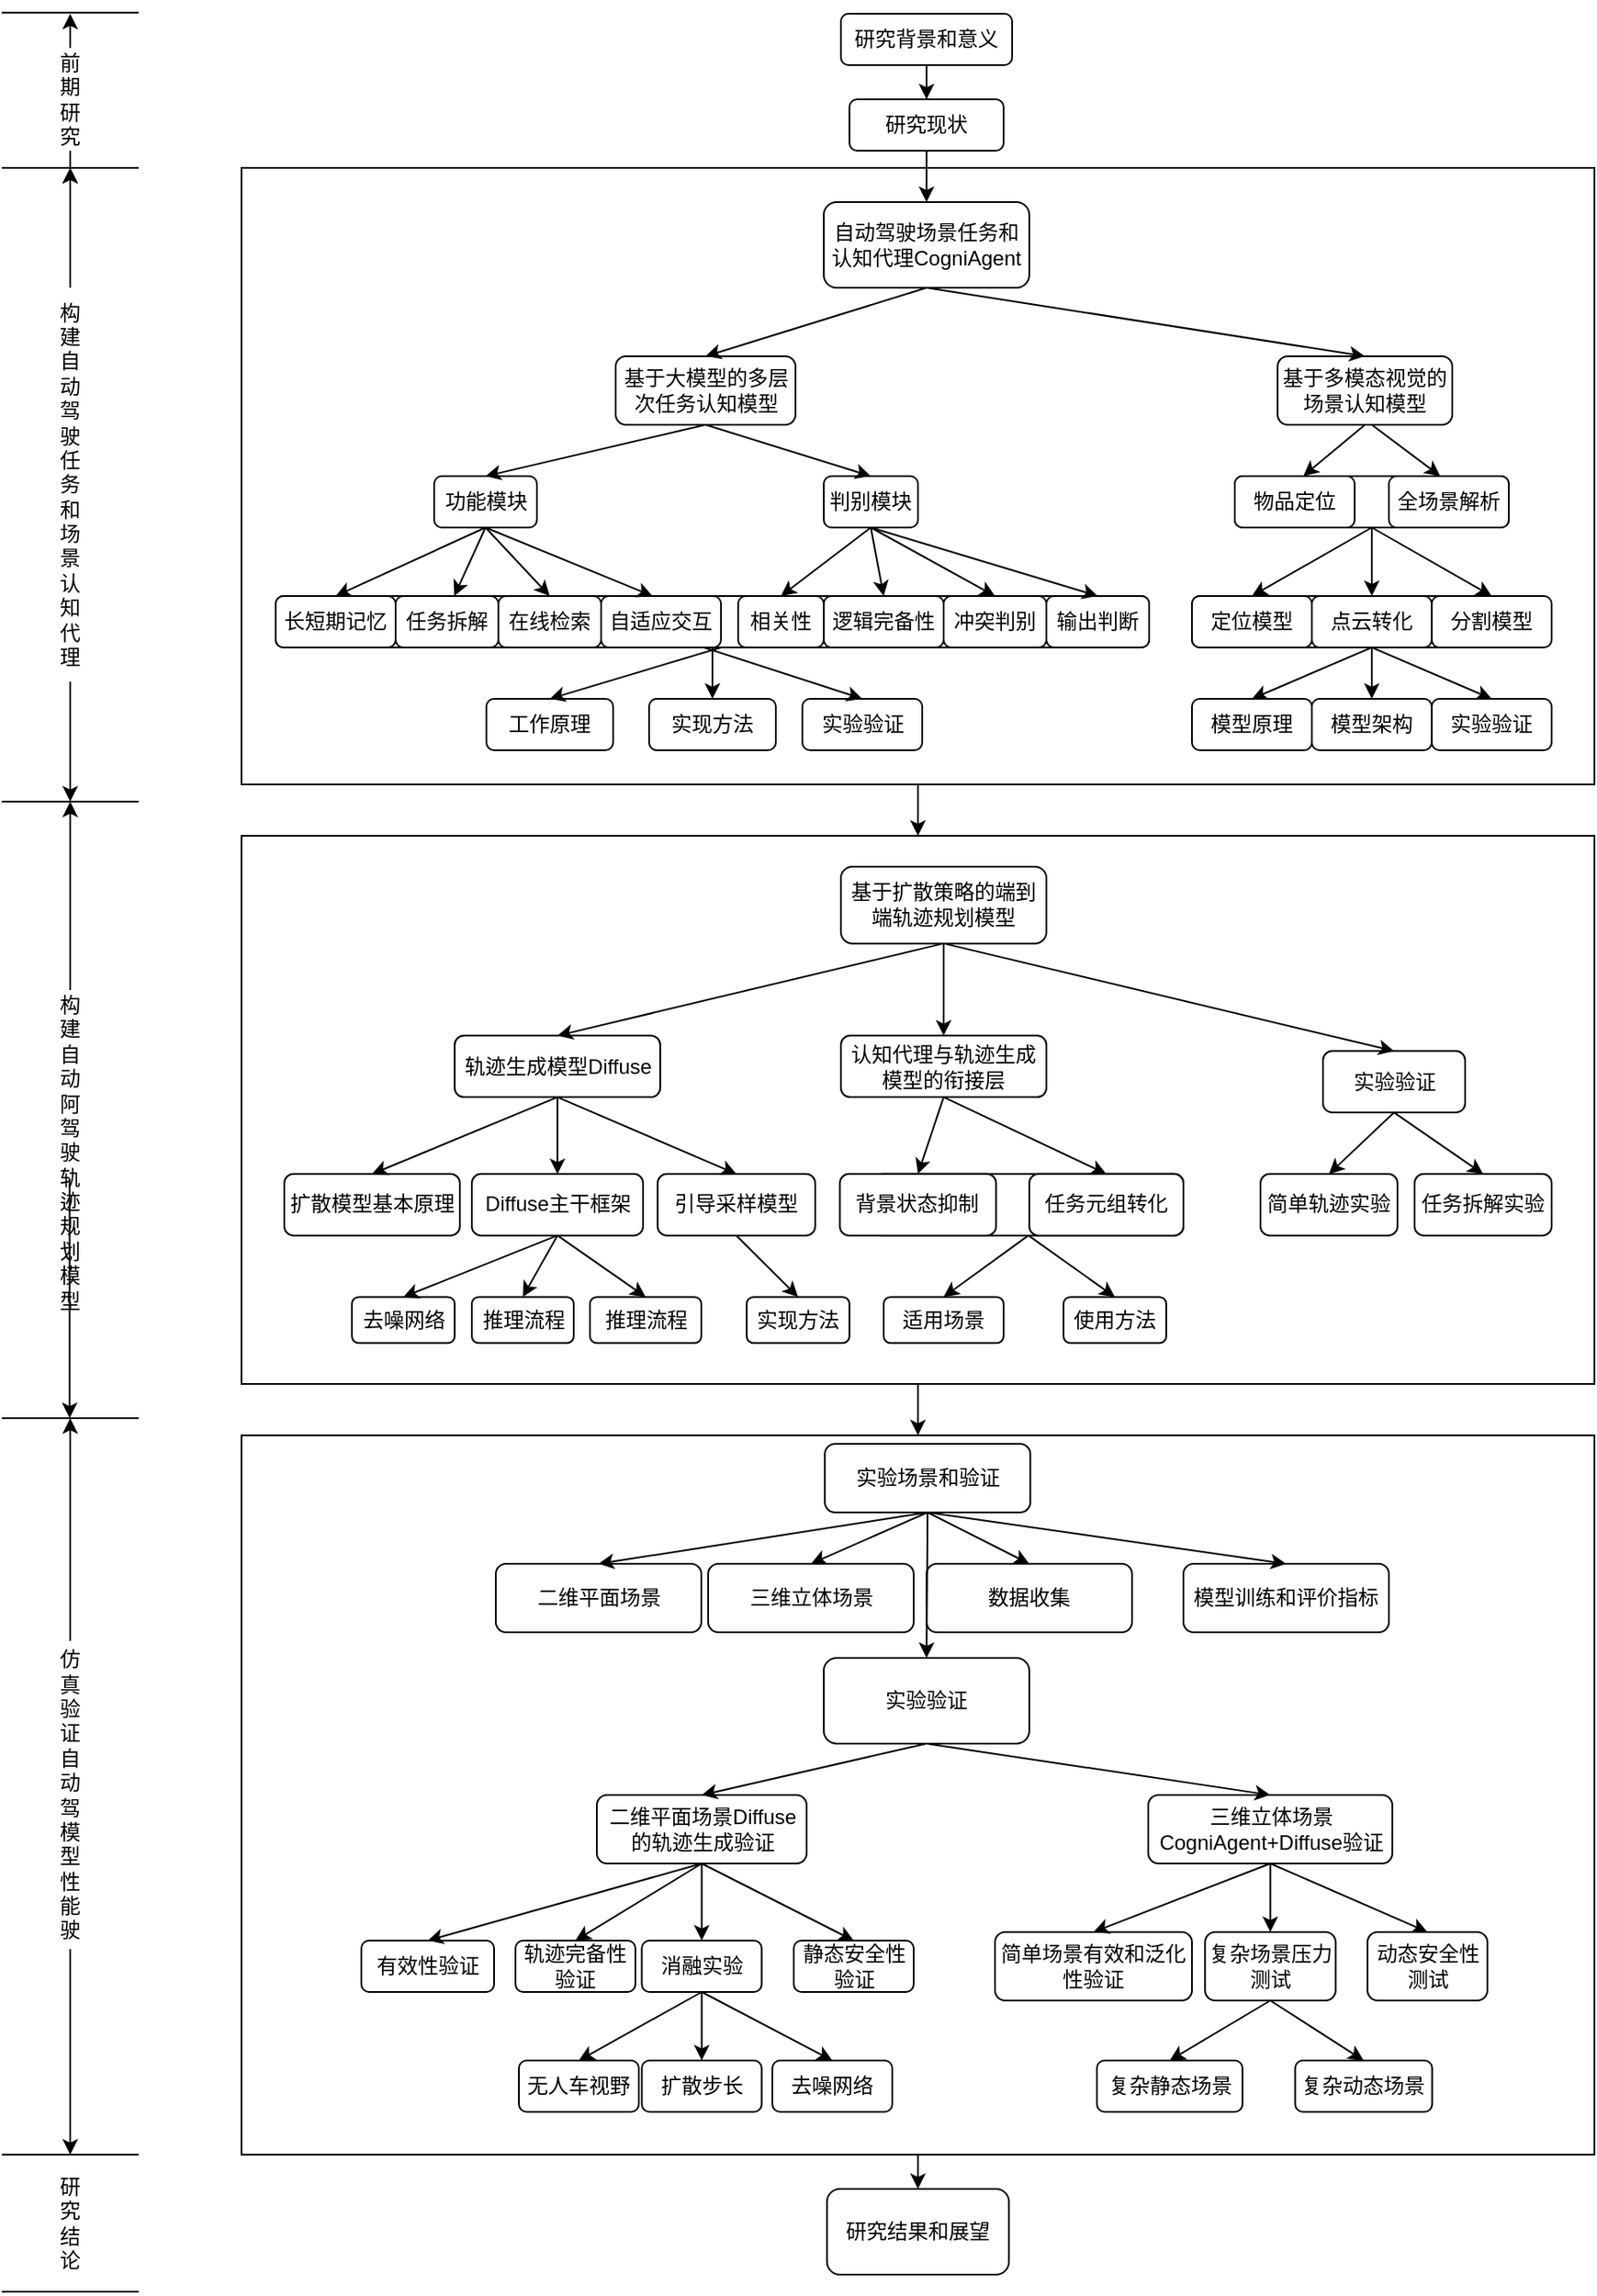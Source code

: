 <mxfile version="26.1.1">
  <diagram name="Page-1" id="3hbqBePf8mesvcO_13ee">
    <mxGraphModel dx="1705" dy="377" grid="1" gridSize="10" guides="1" tooltips="1" connect="1" arrows="1" fold="1" page="1" pageScale="1" pageWidth="850" pageHeight="1100" math="0" shadow="0">
      <root>
        <mxCell id="0" />
        <mxCell id="1" parent="0" />
        <mxCell id="qKkn-Dw1OFRTo-UNpiHM-202" style="edgeStyle=orthogonalEdgeStyle;rounded=0;orthogonalLoop=1;jettySize=auto;html=1;" edge="1" parent="1" source="qKkn-Dw1OFRTo-UNpiHM-198" target="qKkn-Dw1OFRTo-UNpiHM-98">
          <mxGeometry relative="1" as="geometry" />
        </mxCell>
        <mxCell id="qKkn-Dw1OFRTo-UNpiHM-201" style="edgeStyle=orthogonalEdgeStyle;rounded=0;orthogonalLoop=1;jettySize=auto;html=1;" edge="1" parent="1" source="qKkn-Dw1OFRTo-UNpiHM-157" target="qKkn-Dw1OFRTo-UNpiHM-198">
          <mxGeometry relative="1" as="geometry" />
        </mxCell>
        <mxCell id="qKkn-Dw1OFRTo-UNpiHM-3" value="" style="edgeStyle=orthogonalEdgeStyle;rounded=0;orthogonalLoop=1;jettySize=auto;html=1;" edge="1" parent="1" source="qKkn-Dw1OFRTo-UNpiHM-1" target="qKkn-Dw1OFRTo-UNpiHM-2">
          <mxGeometry relative="1" as="geometry" />
        </mxCell>
        <mxCell id="qKkn-Dw1OFRTo-UNpiHM-1" value="研究背景和意义" style="rounded=1;whiteSpace=wrap;html=1;" vertex="1" parent="1">
          <mxGeometry x="210" y="80" width="100" height="30" as="geometry" />
        </mxCell>
        <mxCell id="qKkn-Dw1OFRTo-UNpiHM-2" value="研究现状" style="whiteSpace=wrap;html=1;rounded=1;" vertex="1" parent="1">
          <mxGeometry x="215" y="130" width="90" height="30" as="geometry" />
        </mxCell>
        <mxCell id="qKkn-Dw1OFRTo-UNpiHM-98" value="研究结果和展望" style="whiteSpace=wrap;html=1;rounded=1;" vertex="1" parent="1">
          <mxGeometry x="201.88" y="1350" width="106.25" height="50" as="geometry" />
        </mxCell>
        <mxCell id="qKkn-Dw1OFRTo-UNpiHM-207" value="" style="endArrow=none;html=1;rounded=0;" edge="1" parent="1">
          <mxGeometry width="50" height="50" relative="1" as="geometry">
            <mxPoint x="-280" y="79.33" as="sourcePoint" />
            <mxPoint x="-200" y="79.33" as="targetPoint" />
          </mxGeometry>
        </mxCell>
        <mxCell id="qKkn-Dw1OFRTo-UNpiHM-211" value="" style="endArrow=none;html=1;rounded=0;" edge="1" parent="1">
          <mxGeometry width="50" height="50" relative="1" as="geometry">
            <mxPoint x="-280" y="170" as="sourcePoint" />
            <mxPoint x="-200" y="170" as="targetPoint" />
          </mxGeometry>
        </mxCell>
        <mxCell id="qKkn-Dw1OFRTo-UNpiHM-212" value="" style="endArrow=none;html=1;rounded=0;" edge="1" parent="1">
          <mxGeometry width="50" height="50" relative="1" as="geometry">
            <mxPoint x="-280" y="540" as="sourcePoint" />
            <mxPoint x="-200" y="540" as="targetPoint" />
          </mxGeometry>
        </mxCell>
        <mxCell id="qKkn-Dw1OFRTo-UNpiHM-213" value="" style="endArrow=none;html=1;rounded=0;" edge="1" parent="1">
          <mxGeometry width="50" height="50" relative="1" as="geometry">
            <mxPoint x="-280" y="900" as="sourcePoint" />
            <mxPoint x="-200" y="900" as="targetPoint" />
          </mxGeometry>
        </mxCell>
        <mxCell id="qKkn-Dw1OFRTo-UNpiHM-214" value="" style="endArrow=none;html=1;rounded=0;" edge="1" parent="1">
          <mxGeometry width="50" height="50" relative="1" as="geometry">
            <mxPoint x="-280" y="1330" as="sourcePoint" />
            <mxPoint x="-200" y="1330" as="targetPoint" />
          </mxGeometry>
        </mxCell>
        <mxCell id="qKkn-Dw1OFRTo-UNpiHM-215" value="" style="endArrow=none;html=1;rounded=0;" edge="1" parent="1">
          <mxGeometry width="50" height="50" relative="1" as="geometry">
            <mxPoint x="-280" y="1410" as="sourcePoint" />
            <mxPoint x="-200" y="1410" as="targetPoint" />
          </mxGeometry>
        </mxCell>
        <mxCell id="qKkn-Dw1OFRTo-UNpiHM-221" style="edgeStyle=orthogonalEdgeStyle;rounded=0;orthogonalLoop=1;jettySize=auto;html=1;" edge="1" parent="1" source="qKkn-Dw1OFRTo-UNpiHM-216">
          <mxGeometry relative="1" as="geometry">
            <mxPoint x="-240.0" y="170" as="targetPoint" />
          </mxGeometry>
        </mxCell>
        <mxCell id="qKkn-Dw1OFRTo-UNpiHM-222" style="edgeStyle=orthogonalEdgeStyle;rounded=0;orthogonalLoop=1;jettySize=auto;html=1;" edge="1" parent="1" source="qKkn-Dw1OFRTo-UNpiHM-216">
          <mxGeometry relative="1" as="geometry">
            <mxPoint x="-240.0" y="540" as="targetPoint" />
          </mxGeometry>
        </mxCell>
        <mxCell id="qKkn-Dw1OFRTo-UNpiHM-216" value="构建自动驾驶任务和场景认知代理" style="text;strokeColor=none;align=center;fillColor=none;html=1;verticalAlign=middle;whiteSpace=wrap;rounded=0;" vertex="1" parent="1">
          <mxGeometry x="-250" y="240" width="20" height="230" as="geometry" />
        </mxCell>
        <mxCell id="qKkn-Dw1OFRTo-UNpiHM-224" style="edgeStyle=orthogonalEdgeStyle;rounded=0;orthogonalLoop=1;jettySize=auto;html=1;" edge="1" parent="1" source="qKkn-Dw1OFRTo-UNpiHM-223">
          <mxGeometry relative="1" as="geometry">
            <mxPoint x="-240" y="80" as="targetPoint" />
          </mxGeometry>
        </mxCell>
        <mxCell id="qKkn-Dw1OFRTo-UNpiHM-225" style="edgeStyle=orthogonalEdgeStyle;rounded=0;orthogonalLoop=1;jettySize=auto;html=1;" edge="1" parent="1" source="qKkn-Dw1OFRTo-UNpiHM-223">
          <mxGeometry relative="1" as="geometry">
            <mxPoint x="-240" y="170" as="targetPoint" />
          </mxGeometry>
        </mxCell>
        <mxCell id="qKkn-Dw1OFRTo-UNpiHM-223" value="前期研究" style="text;strokeColor=none;align=center;fillColor=none;html=1;verticalAlign=middle;whiteSpace=wrap;rounded=0;" vertex="1" parent="1">
          <mxGeometry x="-250" y="100" width="20" height="60" as="geometry" />
        </mxCell>
        <mxCell id="qKkn-Dw1OFRTo-UNpiHM-227" style="edgeStyle=orthogonalEdgeStyle;rounded=0;orthogonalLoop=1;jettySize=auto;html=1;" edge="1" parent="1" source="qKkn-Dw1OFRTo-UNpiHM-226">
          <mxGeometry relative="1" as="geometry">
            <mxPoint x="-240" y="540.0" as="targetPoint" />
          </mxGeometry>
        </mxCell>
        <mxCell id="qKkn-Dw1OFRTo-UNpiHM-228" style="edgeStyle=orthogonalEdgeStyle;rounded=0;orthogonalLoop=1;jettySize=auto;html=1;" edge="1" parent="1">
          <mxGeometry relative="1" as="geometry">
            <mxPoint x="-240.33" y="900" as="targetPoint" />
            <mxPoint x="-240.33" y="760" as="sourcePoint" />
          </mxGeometry>
        </mxCell>
        <mxCell id="qKkn-Dw1OFRTo-UNpiHM-226" value="构建自动阿驾驶轨迹规划模型" style="text;strokeColor=none;align=center;fillColor=none;html=1;verticalAlign=middle;whiteSpace=wrap;rounded=0;" vertex="1" parent="1">
          <mxGeometry x="-250" y="650" width="20" height="190" as="geometry" />
        </mxCell>
        <mxCell id="qKkn-Dw1OFRTo-UNpiHM-240" style="edgeStyle=orthogonalEdgeStyle;rounded=0;orthogonalLoop=1;jettySize=auto;html=1;" edge="1" parent="1" source="qKkn-Dw1OFRTo-UNpiHM-229">
          <mxGeometry relative="1" as="geometry">
            <mxPoint x="-240" y="900" as="targetPoint" />
          </mxGeometry>
        </mxCell>
        <mxCell id="qKkn-Dw1OFRTo-UNpiHM-241" style="edgeStyle=orthogonalEdgeStyle;rounded=0;orthogonalLoop=1;jettySize=auto;html=1;" edge="1" parent="1" source="qKkn-Dw1OFRTo-UNpiHM-229">
          <mxGeometry relative="1" as="geometry">
            <mxPoint x="-240" y="1330" as="targetPoint" />
          </mxGeometry>
        </mxCell>
        <mxCell id="qKkn-Dw1OFRTo-UNpiHM-229" value="仿真验证自动驾模型性能驶" style="text;strokeColor=none;align=center;fillColor=none;html=1;verticalAlign=middle;whiteSpace=wrap;rounded=0;" vertex="1" parent="1">
          <mxGeometry x="-250" y="1030" width="20" height="180" as="geometry" />
        </mxCell>
        <mxCell id="qKkn-Dw1OFRTo-UNpiHM-232" value="研究结论" style="text;strokeColor=none;align=center;fillColor=none;html=1;verticalAlign=middle;whiteSpace=wrap;rounded=0;" vertex="1" parent="1">
          <mxGeometry x="-250" y="1340" width="20" height="60" as="geometry" />
        </mxCell>
        <mxCell id="qKkn-Dw1OFRTo-UNpiHM-236" value="" style="group" vertex="1" connectable="0" parent="1">
          <mxGeometry x="-140" y="560" width="790" height="320" as="geometry" />
        </mxCell>
        <mxCell id="qKkn-Dw1OFRTo-UNpiHM-157" value="" style="rounded=0;whiteSpace=wrap;html=1;" vertex="1" parent="qKkn-Dw1OFRTo-UNpiHM-236">
          <mxGeometry width="790" height="320" as="geometry" />
        </mxCell>
        <mxCell id="qKkn-Dw1OFRTo-UNpiHM-150" value="" style="rounded=1;whiteSpace=wrap;html=1;" vertex="1" parent="qKkn-Dw1OFRTo-UNpiHM-236">
          <mxGeometry x="369" y="197.436" width="181" height="35.897" as="geometry" />
        </mxCell>
        <mxCell id="qKkn-Dw1OFRTo-UNpiHM-52" value="基于扩散策略的端到端轨迹规划模型" style="rounded=1;whiteSpace=wrap;html=1;" vertex="1" parent="qKkn-Dw1OFRTo-UNpiHM-236">
          <mxGeometry x="350" y="17.949" width="120" height="44.872" as="geometry" />
        </mxCell>
        <mxCell id="qKkn-Dw1OFRTo-UNpiHM-53" value="轨迹生成模型Diffuse" style="whiteSpace=wrap;html=1;rounded=1;" vertex="1" parent="qKkn-Dw1OFRTo-UNpiHM-236">
          <mxGeometry x="124.5" y="116.667" width="120" height="35.897" as="geometry" />
        </mxCell>
        <mxCell id="qKkn-Dw1OFRTo-UNpiHM-55" value="认知代理与轨迹生成模型的衔接层" style="whiteSpace=wrap;html=1;rounded=1;" vertex="1" parent="qKkn-Dw1OFRTo-UNpiHM-236">
          <mxGeometry x="350" y="116.667" width="120" height="35.897" as="geometry" />
        </mxCell>
        <mxCell id="qKkn-Dw1OFRTo-UNpiHM-56" value="扩散模型基本原理" style="whiteSpace=wrap;html=1;rounded=1;" vertex="1" parent="qKkn-Dw1OFRTo-UNpiHM-236">
          <mxGeometry x="25" y="197.436" width="102.5" height="35.897" as="geometry" />
        </mxCell>
        <mxCell id="qKkn-Dw1OFRTo-UNpiHM-59" value="Diffuse主干框架" style="whiteSpace=wrap;html=1;rounded=1;" vertex="1" parent="qKkn-Dw1OFRTo-UNpiHM-236">
          <mxGeometry x="134.5" y="197.436" width="100" height="35.897" as="geometry" />
        </mxCell>
        <mxCell id="qKkn-Dw1OFRTo-UNpiHM-60" value="引导采样模型" style="whiteSpace=wrap;html=1;rounded=1;" vertex="1" parent="qKkn-Dw1OFRTo-UNpiHM-236">
          <mxGeometry x="243" y="197.436" width="92" height="35.897" as="geometry" />
        </mxCell>
        <mxCell id="qKkn-Dw1OFRTo-UNpiHM-65" value="去噪网络" style="whiteSpace=wrap;html=1;rounded=1;" vertex="1" parent="qKkn-Dw1OFRTo-UNpiHM-236">
          <mxGeometry x="64.5" y="269.231" width="60" height="26.923" as="geometry" />
        </mxCell>
        <mxCell id="qKkn-Dw1OFRTo-UNpiHM-66" value="推理流程" style="whiteSpace=wrap;html=1;rounded=1;" vertex="1" parent="qKkn-Dw1OFRTo-UNpiHM-236">
          <mxGeometry x="134.5" y="269.231" width="59.5" height="26.923" as="geometry" />
        </mxCell>
        <mxCell id="qKkn-Dw1OFRTo-UNpiHM-67" value="推理流程" style="whiteSpace=wrap;html=1;rounded=1;" vertex="1" parent="qKkn-Dw1OFRTo-UNpiHM-236">
          <mxGeometry x="203.5" y="269.231" width="65" height="26.923" as="geometry" />
        </mxCell>
        <mxCell id="qKkn-Dw1OFRTo-UNpiHM-69" value="实现方法" style="whiteSpace=wrap;html=1;rounded=1;" vertex="1" parent="qKkn-Dw1OFRTo-UNpiHM-236">
          <mxGeometry x="295" y="269.231" width="60" height="26.923" as="geometry" />
        </mxCell>
        <mxCell id="qKkn-Dw1OFRTo-UNpiHM-70" value="背景状态抑制" style="whiteSpace=wrap;html=1;rounded=1;" vertex="1" parent="qKkn-Dw1OFRTo-UNpiHM-236">
          <mxGeometry x="349.38" y="197.436" width="91.25" height="35.897" as="geometry" />
        </mxCell>
        <mxCell id="qKkn-Dw1OFRTo-UNpiHM-72" value="任务元组转化" style="whiteSpace=wrap;html=1;rounded=1;" vertex="1" parent="qKkn-Dw1OFRTo-UNpiHM-236">
          <mxGeometry x="460" y="197.436" width="90" height="35.897" as="geometry" />
        </mxCell>
        <mxCell id="qKkn-Dw1OFRTo-UNpiHM-73" value="适用场景" style="whiteSpace=wrap;html=1;rounded=1;" vertex="1" parent="qKkn-Dw1OFRTo-UNpiHM-236">
          <mxGeometry x="375" y="269.231" width="70" height="26.923" as="geometry" />
        </mxCell>
        <mxCell id="qKkn-Dw1OFRTo-UNpiHM-75" value="使用方法" style="whiteSpace=wrap;html=1;rounded=1;" vertex="1" parent="qKkn-Dw1OFRTo-UNpiHM-236">
          <mxGeometry x="480" y="269.231" width="60" height="26.923" as="geometry" />
        </mxCell>
        <mxCell id="qKkn-Dw1OFRTo-UNpiHM-76" value="简单轨迹实验" style="rounded=1;whiteSpace=wrap;html=1;" vertex="1" parent="qKkn-Dw1OFRTo-UNpiHM-236">
          <mxGeometry x="595" y="197.436" width="80" height="35.897" as="geometry" />
        </mxCell>
        <mxCell id="qKkn-Dw1OFRTo-UNpiHM-77" value="实验验证" style="rounded=1;whiteSpace=wrap;html=1;" vertex="1" parent="qKkn-Dw1OFRTo-UNpiHM-236">
          <mxGeometry x="631.5" y="125.641" width="83" height="35.897" as="geometry" />
        </mxCell>
        <mxCell id="qKkn-Dw1OFRTo-UNpiHM-137" value="" style="endArrow=classic;html=1;rounded=0;entryX=0.5;entryY=0;entryDx=0;entryDy=0;exitX=0.5;exitY=1;exitDx=0;exitDy=0;" edge="1" parent="qKkn-Dw1OFRTo-UNpiHM-236" source="qKkn-Dw1OFRTo-UNpiHM-150" target="qKkn-Dw1OFRTo-UNpiHM-73">
          <mxGeometry width="50" height="50" relative="1" as="geometry">
            <mxPoint x="287.5" y="332.051" as="sourcePoint" />
            <mxPoint x="337.5" y="287.179" as="targetPoint" />
          </mxGeometry>
        </mxCell>
        <mxCell id="qKkn-Dw1OFRTo-UNpiHM-138" value="" style="endArrow=classic;html=1;rounded=0;entryX=0.5;entryY=0;entryDx=0;entryDy=0;exitX=0.5;exitY=1;exitDx=0;exitDy=0;" edge="1" parent="qKkn-Dw1OFRTo-UNpiHM-236" source="qKkn-Dw1OFRTo-UNpiHM-60" target="qKkn-Dw1OFRTo-UNpiHM-69">
          <mxGeometry width="50" height="50" relative="1" as="geometry">
            <mxPoint x="-115" y="107.692" as="sourcePoint" />
            <mxPoint x="-65" y="62.821" as="targetPoint" />
          </mxGeometry>
        </mxCell>
        <mxCell id="qKkn-Dw1OFRTo-UNpiHM-139" value="" style="endArrow=classic;html=1;rounded=0;entryX=0.5;entryY=0;entryDx=0;entryDy=0;exitX=0.5;exitY=1;exitDx=0;exitDy=0;" edge="1" parent="qKkn-Dw1OFRTo-UNpiHM-236" source="qKkn-Dw1OFRTo-UNpiHM-59" target="qKkn-Dw1OFRTo-UNpiHM-67">
          <mxGeometry width="50" height="50" relative="1" as="geometry">
            <mxPoint x="-105" y="116.667" as="sourcePoint" />
            <mxPoint x="-55" y="71.795" as="targetPoint" />
          </mxGeometry>
        </mxCell>
        <mxCell id="qKkn-Dw1OFRTo-UNpiHM-140" value="" style="endArrow=classic;html=1;rounded=0;entryX=0.5;entryY=0;entryDx=0;entryDy=0;exitX=0.5;exitY=1;exitDx=0;exitDy=0;" edge="1" parent="qKkn-Dw1OFRTo-UNpiHM-236" source="qKkn-Dw1OFRTo-UNpiHM-59" target="qKkn-Dw1OFRTo-UNpiHM-66">
          <mxGeometry width="50" height="50" relative="1" as="geometry">
            <mxPoint x="-95" y="125.641" as="sourcePoint" />
            <mxPoint x="-45" y="80.769" as="targetPoint" />
          </mxGeometry>
        </mxCell>
        <mxCell id="qKkn-Dw1OFRTo-UNpiHM-141" value="" style="endArrow=classic;html=1;rounded=0;entryX=0.5;entryY=0;entryDx=0;entryDy=0;exitX=0.5;exitY=1;exitDx=0;exitDy=0;" edge="1" parent="qKkn-Dw1OFRTo-UNpiHM-236" source="qKkn-Dw1OFRTo-UNpiHM-59" target="qKkn-Dw1OFRTo-UNpiHM-65">
          <mxGeometry width="50" height="50" relative="1" as="geometry">
            <mxPoint x="-85" y="134.615" as="sourcePoint" />
            <mxPoint x="-35" y="89.744" as="targetPoint" />
          </mxGeometry>
        </mxCell>
        <mxCell id="qKkn-Dw1OFRTo-UNpiHM-142" value="" style="endArrow=classic;html=1;rounded=0;entryX=0.5;entryY=0;entryDx=0;entryDy=0;exitX=0.5;exitY=1;exitDx=0;exitDy=0;" edge="1" parent="qKkn-Dw1OFRTo-UNpiHM-236" source="qKkn-Dw1OFRTo-UNpiHM-55" target="qKkn-Dw1OFRTo-UNpiHM-72">
          <mxGeometry width="50" height="50" relative="1" as="geometry">
            <mxPoint x="-165" y="143.59" as="sourcePoint" />
            <mxPoint x="-115" y="98.718" as="targetPoint" />
          </mxGeometry>
        </mxCell>
        <mxCell id="qKkn-Dw1OFRTo-UNpiHM-143" value="" style="endArrow=classic;html=1;rounded=0;entryX=0.5;entryY=0;entryDx=0;entryDy=0;exitX=0.5;exitY=1;exitDx=0;exitDy=0;" edge="1" parent="qKkn-Dw1OFRTo-UNpiHM-236" source="qKkn-Dw1OFRTo-UNpiHM-55" target="qKkn-Dw1OFRTo-UNpiHM-70">
          <mxGeometry width="50" height="50" relative="1" as="geometry">
            <mxPoint x="-155" y="152.564" as="sourcePoint" />
            <mxPoint x="-105" y="107.692" as="targetPoint" />
          </mxGeometry>
        </mxCell>
        <mxCell id="qKkn-Dw1OFRTo-UNpiHM-144" value="" style="endArrow=classic;html=1;rounded=0;entryX=0.5;entryY=0;entryDx=0;entryDy=0;exitX=0.5;exitY=1;exitDx=0;exitDy=0;" edge="1" parent="qKkn-Dw1OFRTo-UNpiHM-236" source="qKkn-Dw1OFRTo-UNpiHM-53" target="qKkn-Dw1OFRTo-UNpiHM-60">
          <mxGeometry width="50" height="50" relative="1" as="geometry">
            <mxPoint x="-55" y="161.538" as="sourcePoint" />
            <mxPoint x="-5" y="116.667" as="targetPoint" />
          </mxGeometry>
        </mxCell>
        <mxCell id="qKkn-Dw1OFRTo-UNpiHM-145" value="" style="endArrow=classic;html=1;rounded=0;entryX=0.5;entryY=0;entryDx=0;entryDy=0;exitX=0.5;exitY=1;exitDx=0;exitDy=0;" edge="1" parent="qKkn-Dw1OFRTo-UNpiHM-236" source="qKkn-Dw1OFRTo-UNpiHM-53" target="qKkn-Dw1OFRTo-UNpiHM-59">
          <mxGeometry width="50" height="50" relative="1" as="geometry">
            <mxPoint x="-45" y="170.513" as="sourcePoint" />
            <mxPoint x="5" y="125.641" as="targetPoint" />
          </mxGeometry>
        </mxCell>
        <mxCell id="qKkn-Dw1OFRTo-UNpiHM-146" value="" style="endArrow=classic;html=1;rounded=0;exitX=0.5;exitY=1;exitDx=0;exitDy=0;entryX=0.5;entryY=0;entryDx=0;entryDy=0;" edge="1" parent="qKkn-Dw1OFRTo-UNpiHM-236" source="qKkn-Dw1OFRTo-UNpiHM-53" target="qKkn-Dw1OFRTo-UNpiHM-56">
          <mxGeometry width="50" height="50" relative="1" as="geometry">
            <mxPoint x="-35" y="179.487" as="sourcePoint" />
            <mxPoint x="205" y="206.41" as="targetPoint" />
          </mxGeometry>
        </mxCell>
        <mxCell id="qKkn-Dw1OFRTo-UNpiHM-147" value="" style="endArrow=classic;html=1;rounded=0;entryX=0.5;entryY=0;entryDx=0;entryDy=0;exitX=0.5;exitY=1;exitDx=0;exitDy=0;" edge="1" parent="qKkn-Dw1OFRTo-UNpiHM-236" source="qKkn-Dw1OFRTo-UNpiHM-52" target="qKkn-Dw1OFRTo-UNpiHM-53">
          <mxGeometry width="50" height="50" relative="1" as="geometry">
            <mxPoint x="-25" y="188.462" as="sourcePoint" />
            <mxPoint x="25" y="143.59" as="targetPoint" />
          </mxGeometry>
        </mxCell>
        <mxCell id="qKkn-Dw1OFRTo-UNpiHM-148" value="" style="endArrow=classic;html=1;rounded=0;entryX=0.5;entryY=0;entryDx=0;entryDy=0;exitX=0.5;exitY=1;exitDx=0;exitDy=0;" edge="1" parent="qKkn-Dw1OFRTo-UNpiHM-236" source="qKkn-Dw1OFRTo-UNpiHM-52" target="qKkn-Dw1OFRTo-UNpiHM-55">
          <mxGeometry width="50" height="50" relative="1" as="geometry">
            <mxPoint x="355" y="152.564" as="sourcePoint" />
            <mxPoint x="405" y="107.692" as="targetPoint" />
          </mxGeometry>
        </mxCell>
        <mxCell id="qKkn-Dw1OFRTo-UNpiHM-151" value="" style="endArrow=classic;html=1;rounded=0;entryX=0.5;entryY=0;entryDx=0;entryDy=0;exitX=0.5;exitY=1;exitDx=0;exitDy=0;" edge="1" parent="qKkn-Dw1OFRTo-UNpiHM-236" source="qKkn-Dw1OFRTo-UNpiHM-150" target="qKkn-Dw1OFRTo-UNpiHM-75">
          <mxGeometry width="50" height="50" relative="1" as="geometry">
            <mxPoint x="665" y="278.205" as="sourcePoint" />
            <mxPoint x="715" y="233.333" as="targetPoint" />
          </mxGeometry>
        </mxCell>
        <mxCell id="qKkn-Dw1OFRTo-UNpiHM-152" value="" style="endArrow=classic;html=1;rounded=0;entryX=0.5;entryY=0;entryDx=0;entryDy=0;exitX=0.5;exitY=1;exitDx=0;exitDy=0;" edge="1" parent="qKkn-Dw1OFRTo-UNpiHM-236" source="qKkn-Dw1OFRTo-UNpiHM-52" target="qKkn-Dw1OFRTo-UNpiHM-77">
          <mxGeometry width="50" height="50" relative="1" as="geometry">
            <mxPoint x="765" y="287.179" as="sourcePoint" />
            <mxPoint x="815" y="242.308" as="targetPoint" />
          </mxGeometry>
        </mxCell>
        <mxCell id="qKkn-Dw1OFRTo-UNpiHM-153" value="" style="endArrow=classic;html=1;rounded=0;entryX=0.5;entryY=0;entryDx=0;entryDy=0;exitX=0.5;exitY=1;exitDx=0;exitDy=0;" edge="1" parent="qKkn-Dw1OFRTo-UNpiHM-236" source="qKkn-Dw1OFRTo-UNpiHM-77" target="qKkn-Dw1OFRTo-UNpiHM-76">
          <mxGeometry width="50" height="50" relative="1" as="geometry">
            <mxPoint x="775" y="296.154" as="sourcePoint" />
            <mxPoint x="825" y="251.282" as="targetPoint" />
          </mxGeometry>
        </mxCell>
        <mxCell id="qKkn-Dw1OFRTo-UNpiHM-154" value="" style="endArrow=classic;html=1;rounded=0;exitX=0.5;exitY=1;exitDx=0;exitDy=0;entryX=0.5;entryY=0;entryDx=0;entryDy=0;" edge="1" parent="qKkn-Dw1OFRTo-UNpiHM-236" source="qKkn-Dw1OFRTo-UNpiHM-77" target="qKkn-Dw1OFRTo-UNpiHM-155">
          <mxGeometry width="50" height="50" relative="1" as="geometry">
            <mxPoint x="785" y="305.128" as="sourcePoint" />
            <mxPoint x="835" y="260.256" as="targetPoint" />
          </mxGeometry>
        </mxCell>
        <mxCell id="qKkn-Dw1OFRTo-UNpiHM-155" value="任务拆解实验" style="rounded=1;whiteSpace=wrap;html=1;" vertex="1" parent="qKkn-Dw1OFRTo-UNpiHM-236">
          <mxGeometry x="685" y="197.436" width="80" height="35.897" as="geometry" />
        </mxCell>
        <mxCell id="qKkn-Dw1OFRTo-UNpiHM-237" value="" style="group" vertex="1" connectable="0" parent="1">
          <mxGeometry x="-140" y="170" width="790" height="360" as="geometry" />
        </mxCell>
        <mxCell id="qKkn-Dw1OFRTo-UNpiHM-132" value="" style="rounded=0;whiteSpace=wrap;html=1;" vertex="1" parent="qKkn-Dw1OFRTo-UNpiHM-237">
          <mxGeometry width="790" height="360" as="geometry" />
        </mxCell>
        <mxCell id="qKkn-Dw1OFRTo-UNpiHM-130" style="edgeStyle=orthogonalEdgeStyle;rounded=0;orthogonalLoop=1;jettySize=auto;html=1;entryX=0.5;entryY=0;entryDx=0;entryDy=0;" edge="1" parent="qKkn-Dw1OFRTo-UNpiHM-237" source="qKkn-Dw1OFRTo-UNpiHM-125" target="qKkn-Dw1OFRTo-UNpiHM-123">
          <mxGeometry relative="1" as="geometry" />
        </mxCell>
        <mxCell id="qKkn-Dw1OFRTo-UNpiHM-125" value="" style="rounded=1;whiteSpace=wrap;html=1;" vertex="1" parent="qKkn-Dw1OFRTo-UNpiHM-237">
          <mxGeometry x="20" y="250" width="510" height="30" as="geometry" />
        </mxCell>
        <mxCell id="qKkn-Dw1OFRTo-UNpiHM-113" value="" style="rounded=1;whiteSpace=wrap;html=1;" vertex="1" parent="qKkn-Dw1OFRTo-UNpiHM-237">
          <mxGeometry x="555" y="250" width="205" height="30" as="geometry" />
        </mxCell>
        <mxCell id="qKkn-Dw1OFRTo-UNpiHM-118" style="edgeStyle=orthogonalEdgeStyle;rounded=0;orthogonalLoop=1;jettySize=auto;html=1;entryX=0.5;entryY=0;entryDx=0;entryDy=0;" edge="1" parent="qKkn-Dw1OFRTo-UNpiHM-237" source="qKkn-Dw1OFRTo-UNpiHM-112" target="qKkn-Dw1OFRTo-UNpiHM-38">
          <mxGeometry relative="1" as="geometry" />
        </mxCell>
        <mxCell id="qKkn-Dw1OFRTo-UNpiHM-112" value="" style="rounded=1;whiteSpace=wrap;html=1;" vertex="1" parent="qKkn-Dw1OFRTo-UNpiHM-237">
          <mxGeometry x="580" y="180" width="160" height="30" as="geometry" />
        </mxCell>
        <mxCell id="qKkn-Dw1OFRTo-UNpiHM-106" style="edgeStyle=orthogonalEdgeStyle;rounded=0;orthogonalLoop=1;jettySize=auto;html=1;entryX=0.5;entryY=0;entryDx=0;entryDy=0;" edge="1" parent="qKkn-Dw1OFRTo-UNpiHM-237" source="qKkn-Dw1OFRTo-UNpiHM-2" target="qKkn-Dw1OFRTo-UNpiHM-63">
          <mxGeometry relative="1" as="geometry" />
        </mxCell>
        <mxCell id="qKkn-Dw1OFRTo-UNpiHM-5" value="基于大模型的多层次任务认知模型" style="rounded=1;whiteSpace=wrap;html=1;" vertex="1" parent="qKkn-Dw1OFRTo-UNpiHM-237">
          <mxGeometry x="218.5" y="110" width="105" height="40" as="geometry" />
        </mxCell>
        <mxCell id="qKkn-Dw1OFRTo-UNpiHM-6" value="基于多模态视觉的场景认知模型" style="rounded=1;whiteSpace=wrap;html=1;" vertex="1" parent="qKkn-Dw1OFRTo-UNpiHM-237">
          <mxGeometry x="605" y="110" width="102" height="40" as="geometry" />
        </mxCell>
        <mxCell id="qKkn-Dw1OFRTo-UNpiHM-7" value="功能模块" style="rounded=1;whiteSpace=wrap;html=1;" vertex="1" parent="qKkn-Dw1OFRTo-UNpiHM-237">
          <mxGeometry x="112.5" y="180" width="60" height="30" as="geometry" />
        </mxCell>
        <mxCell id="qKkn-Dw1OFRTo-UNpiHM-8" value="判别模块" style="rounded=1;whiteSpace=wrap;html=1;" vertex="1" parent="qKkn-Dw1OFRTo-UNpiHM-237">
          <mxGeometry x="340" y="180" width="55" height="30" as="geometry" />
        </mxCell>
        <mxCell id="qKkn-Dw1OFRTo-UNpiHM-9" value="长短期记忆" style="rounded=1;whiteSpace=wrap;html=1;" vertex="1" parent="qKkn-Dw1OFRTo-UNpiHM-237">
          <mxGeometry x="20" y="250" width="70" height="30" as="geometry" />
        </mxCell>
        <mxCell id="qKkn-Dw1OFRTo-UNpiHM-10" value="任务拆解" style="rounded=1;whiteSpace=wrap;html=1;" vertex="1" parent="qKkn-Dw1OFRTo-UNpiHM-237">
          <mxGeometry x="90" y="250" width="60" height="30" as="geometry" />
        </mxCell>
        <mxCell id="qKkn-Dw1OFRTo-UNpiHM-11" value="在线检索" style="rounded=1;whiteSpace=wrap;html=1;" vertex="1" parent="qKkn-Dw1OFRTo-UNpiHM-237">
          <mxGeometry x="150" y="250" width="60" height="30" as="geometry" />
        </mxCell>
        <mxCell id="qKkn-Dw1OFRTo-UNpiHM-12" value="自适应交互" style="rounded=1;whiteSpace=wrap;html=1;" vertex="1" parent="qKkn-Dw1OFRTo-UNpiHM-237">
          <mxGeometry x="210" y="250" width="70" height="30" as="geometry" />
        </mxCell>
        <mxCell id="qKkn-Dw1OFRTo-UNpiHM-13" value="相关性" style="rounded=1;whiteSpace=wrap;html=1;" vertex="1" parent="qKkn-Dw1OFRTo-UNpiHM-237">
          <mxGeometry x="290" y="250" width="50" height="30" as="geometry" />
        </mxCell>
        <mxCell id="qKkn-Dw1OFRTo-UNpiHM-14" value="逻辑完备性" style="rounded=1;whiteSpace=wrap;html=1;" vertex="1" parent="qKkn-Dw1OFRTo-UNpiHM-237">
          <mxGeometry x="340" y="250" width="70" height="30" as="geometry" />
        </mxCell>
        <mxCell id="qKkn-Dw1OFRTo-UNpiHM-15" value="输出判断" style="rounded=1;whiteSpace=wrap;html=1;" vertex="1" parent="qKkn-Dw1OFRTo-UNpiHM-237">
          <mxGeometry x="470" y="250" width="60" height="30" as="geometry" />
        </mxCell>
        <mxCell id="qKkn-Dw1OFRTo-UNpiHM-16" value="冲突判别" style="rounded=1;whiteSpace=wrap;html=1;" vertex="1" parent="qKkn-Dw1OFRTo-UNpiHM-237">
          <mxGeometry x="410" y="250" width="60" height="30" as="geometry" />
        </mxCell>
        <mxCell id="qKkn-Dw1OFRTo-UNpiHM-21" value="" style="endArrow=classic;html=1;rounded=0;entryX=0.5;entryY=0;entryDx=0;entryDy=0;exitX=0.5;exitY=1;exitDx=0;exitDy=0;" edge="1" parent="qKkn-Dw1OFRTo-UNpiHM-237" source="qKkn-Dw1OFRTo-UNpiHM-63" target="qKkn-Dw1OFRTo-UNpiHM-6">
          <mxGeometry width="50" height="50" relative="1" as="geometry">
            <mxPoint x="420" y="140" as="sourcePoint" />
            <mxPoint x="490" y="170" as="targetPoint" />
          </mxGeometry>
        </mxCell>
        <mxCell id="qKkn-Dw1OFRTo-UNpiHM-22" value="" style="endArrow=classic;html=1;rounded=0;entryX=0.5;entryY=0;entryDx=0;entryDy=0;exitX=0.5;exitY=1;exitDx=0;exitDy=0;" edge="1" parent="qKkn-Dw1OFRTo-UNpiHM-237" source="qKkn-Dw1OFRTo-UNpiHM-63" target="qKkn-Dw1OFRTo-UNpiHM-5">
          <mxGeometry width="50" height="50" relative="1" as="geometry">
            <mxPoint x="419" y="140" as="sourcePoint" />
            <mxPoint x="600" y="200" as="targetPoint" />
          </mxGeometry>
        </mxCell>
        <mxCell id="qKkn-Dw1OFRTo-UNpiHM-26" value="" style="endArrow=classic;html=1;rounded=0;entryX=0.571;entryY=0;entryDx=0;entryDy=0;entryPerimeter=0;exitX=0.5;exitY=1;exitDx=0;exitDy=0;" edge="1" parent="qKkn-Dw1OFRTo-UNpiHM-237" source="qKkn-Dw1OFRTo-UNpiHM-7" target="qKkn-Dw1OFRTo-UNpiHM-10">
          <mxGeometry width="50" height="50" relative="1" as="geometry">
            <mxPoint x="270" y="300" as="sourcePoint" />
            <mxPoint x="340" y="310" as="targetPoint" />
          </mxGeometry>
        </mxCell>
        <mxCell id="qKkn-Dw1OFRTo-UNpiHM-27" value="" style="endArrow=classic;html=1;rounded=0;entryX=0.5;entryY=0;entryDx=0;entryDy=0;exitX=0.5;exitY=1;exitDx=0;exitDy=0;" edge="1" parent="qKkn-Dw1OFRTo-UNpiHM-237" source="qKkn-Dw1OFRTo-UNpiHM-7" target="qKkn-Dw1OFRTo-UNpiHM-11">
          <mxGeometry width="50" height="50" relative="1" as="geometry">
            <mxPoint x="270" y="300" as="sourcePoint" />
            <mxPoint x="312.5" y="340" as="targetPoint" />
          </mxGeometry>
        </mxCell>
        <mxCell id="qKkn-Dw1OFRTo-UNpiHM-28" value="" style="endArrow=classic;html=1;rounded=0;entryX=0.5;entryY=0;entryDx=0;entryDy=0;exitX=0.5;exitY=1;exitDx=0;exitDy=0;" edge="1" parent="qKkn-Dw1OFRTo-UNpiHM-237" source="qKkn-Dw1OFRTo-UNpiHM-7" target="qKkn-Dw1OFRTo-UNpiHM-9">
          <mxGeometry width="50" height="50" relative="1" as="geometry">
            <mxPoint x="270" y="300" as="sourcePoint" />
            <mxPoint x="240" y="340" as="targetPoint" />
          </mxGeometry>
        </mxCell>
        <mxCell id="qKkn-Dw1OFRTo-UNpiHM-29" value="" style="endArrow=classic;html=1;rounded=0;entryX=0.429;entryY=0;entryDx=0;entryDy=0;entryPerimeter=0;exitX=0.5;exitY=1;exitDx=0;exitDy=0;" edge="1" parent="qKkn-Dw1OFRTo-UNpiHM-237" source="qKkn-Dw1OFRTo-UNpiHM-7" target="qKkn-Dw1OFRTo-UNpiHM-12">
          <mxGeometry width="50" height="50" relative="1" as="geometry">
            <mxPoint x="270" y="300" as="sourcePoint" />
            <mxPoint x="322.5" y="350" as="targetPoint" />
          </mxGeometry>
        </mxCell>
        <mxCell id="qKkn-Dw1OFRTo-UNpiHM-30" value="" style="endArrow=classic;html=1;rounded=0;entryX=0.5;entryY=0;entryDx=0;entryDy=0;exitX=0.5;exitY=1;exitDx=0;exitDy=0;" edge="1" parent="qKkn-Dw1OFRTo-UNpiHM-237" source="qKkn-Dw1OFRTo-UNpiHM-8" target="qKkn-Dw1OFRTo-UNpiHM-15">
          <mxGeometry width="50" height="50" relative="1" as="geometry">
            <mxPoint x="270" y="420" as="sourcePoint" />
            <mxPoint x="380" y="460" as="targetPoint" />
          </mxGeometry>
        </mxCell>
        <mxCell id="qKkn-Dw1OFRTo-UNpiHM-31" value="" style="endArrow=classic;html=1;rounded=0;entryX=0.5;entryY=0;entryDx=0;entryDy=0;exitX=0.5;exitY=1;exitDx=0;exitDy=0;" edge="1" parent="qKkn-Dw1OFRTo-UNpiHM-237" source="qKkn-Dw1OFRTo-UNpiHM-8" target="qKkn-Dw1OFRTo-UNpiHM-16">
          <mxGeometry width="50" height="50" relative="1" as="geometry">
            <mxPoint x="270" y="420" as="sourcePoint" />
            <mxPoint x="370" y="460" as="targetPoint" />
          </mxGeometry>
        </mxCell>
        <mxCell id="qKkn-Dw1OFRTo-UNpiHM-32" value="" style="endArrow=classic;html=1;rounded=0;entryX=0.5;entryY=0;entryDx=0;entryDy=0;exitX=0.5;exitY=1;exitDx=0;exitDy=0;" edge="1" parent="qKkn-Dw1OFRTo-UNpiHM-237" source="qKkn-Dw1OFRTo-UNpiHM-8" target="qKkn-Dw1OFRTo-UNpiHM-14">
          <mxGeometry width="50" height="50" relative="1" as="geometry">
            <mxPoint x="270" y="420" as="sourcePoint" />
            <mxPoint x="370" y="460" as="targetPoint" />
          </mxGeometry>
        </mxCell>
        <mxCell id="qKkn-Dw1OFRTo-UNpiHM-33" value="" style="endArrow=classic;html=1;rounded=0;entryX=0.5;entryY=0;entryDx=0;entryDy=0;exitX=0.5;exitY=1;exitDx=0;exitDy=0;" edge="1" parent="qKkn-Dw1OFRTo-UNpiHM-237" source="qKkn-Dw1OFRTo-UNpiHM-8" target="qKkn-Dw1OFRTo-UNpiHM-13">
          <mxGeometry width="50" height="50" relative="1" as="geometry">
            <mxPoint x="270" y="420" as="sourcePoint" />
            <mxPoint x="236" y="470" as="targetPoint" />
          </mxGeometry>
        </mxCell>
        <mxCell id="qKkn-Dw1OFRTo-UNpiHM-34" value="物品定位" style="rounded=1;whiteSpace=wrap;html=1;" vertex="1" parent="qKkn-Dw1OFRTo-UNpiHM-237">
          <mxGeometry x="580" y="180" width="70" height="30" as="geometry" />
        </mxCell>
        <mxCell id="qKkn-Dw1OFRTo-UNpiHM-35" value="全场景解析" style="rounded=1;whiteSpace=wrap;html=1;" vertex="1" parent="qKkn-Dw1OFRTo-UNpiHM-237">
          <mxGeometry x="670" y="180" width="70" height="30" as="geometry" />
        </mxCell>
        <mxCell id="qKkn-Dw1OFRTo-UNpiHM-36" value="分割模型" style="rounded=1;whiteSpace=wrap;html=1;" vertex="1" parent="qKkn-Dw1OFRTo-UNpiHM-237">
          <mxGeometry x="695" y="250" width="70" height="30" as="geometry" />
        </mxCell>
        <mxCell id="qKkn-Dw1OFRTo-UNpiHM-37" value="定位模型" style="rounded=1;whiteSpace=wrap;html=1;" vertex="1" parent="qKkn-Dw1OFRTo-UNpiHM-237">
          <mxGeometry x="555" y="250" width="70" height="30" as="geometry" />
        </mxCell>
        <mxCell id="qKkn-Dw1OFRTo-UNpiHM-38" value="点云转化" style="rounded=1;whiteSpace=wrap;html=1;" vertex="1" parent="qKkn-Dw1OFRTo-UNpiHM-237">
          <mxGeometry x="625" y="250" width="70" height="30" as="geometry" />
        </mxCell>
        <mxCell id="qKkn-Dw1OFRTo-UNpiHM-40" value="模型原理" style="rounded=1;whiteSpace=wrap;html=1;" vertex="1" parent="qKkn-Dw1OFRTo-UNpiHM-237">
          <mxGeometry x="555" y="310" width="70" height="30" as="geometry" />
        </mxCell>
        <mxCell id="qKkn-Dw1OFRTo-UNpiHM-41" value="实验验证" style="rounded=1;whiteSpace=wrap;html=1;" vertex="1" parent="qKkn-Dw1OFRTo-UNpiHM-237">
          <mxGeometry x="695" y="310" width="70" height="30" as="geometry" />
        </mxCell>
        <mxCell id="qKkn-Dw1OFRTo-UNpiHM-43" value="" style="endArrow=classic;html=1;rounded=0;entryX=0.75;entryY=0;entryDx=0;entryDy=0;" edge="1" parent="qKkn-Dw1OFRTo-UNpiHM-237" target="qKkn-Dw1OFRTo-UNpiHM-112">
          <mxGeometry width="50" height="50" relative="1" as="geometry">
            <mxPoint x="660" y="150" as="sourcePoint" />
            <mxPoint x="932" y="210" as="targetPoint" />
          </mxGeometry>
        </mxCell>
        <mxCell id="qKkn-Dw1OFRTo-UNpiHM-44" value="" style="endArrow=classic;html=1;rounded=0;entryX=0.25;entryY=0;entryDx=0;entryDy=0;exitX=0.5;exitY=1;exitDx=0;exitDy=0;" edge="1" parent="qKkn-Dw1OFRTo-UNpiHM-237" source="qKkn-Dw1OFRTo-UNpiHM-6" target="qKkn-Dw1OFRTo-UNpiHM-112">
          <mxGeometry width="50" height="50" relative="1" as="geometry">
            <mxPoint x="822" y="170" as="sourcePoint" />
            <mxPoint x="887" y="200" as="targetPoint" />
          </mxGeometry>
        </mxCell>
        <mxCell id="qKkn-Dw1OFRTo-UNpiHM-63" value="自动驾驶场景任务和认知代理CogniAgent" style="rounded=1;whiteSpace=wrap;html=1;" vertex="1" parent="qKkn-Dw1OFRTo-UNpiHM-237">
          <mxGeometry x="340" y="20" width="120" height="50" as="geometry" />
        </mxCell>
        <mxCell id="qKkn-Dw1OFRTo-UNpiHM-107" value="" style="endArrow=classic;html=1;rounded=0;entryX=0.5;entryY=0;entryDx=0;entryDy=0;exitX=0.5;exitY=1;exitDx=0;exitDy=0;" edge="1" parent="qKkn-Dw1OFRTo-UNpiHM-237" source="qKkn-Dw1OFRTo-UNpiHM-5" target="qKkn-Dw1OFRTo-UNpiHM-7">
          <mxGeometry width="50" height="50" relative="1" as="geometry">
            <mxPoint x="260.5" y="170" as="sourcePoint" />
            <mxPoint x="145.5" y="210" as="targetPoint" />
          </mxGeometry>
        </mxCell>
        <mxCell id="qKkn-Dw1OFRTo-UNpiHM-108" value="" style="endArrow=classic;html=1;rounded=0;entryX=0.5;entryY=0;entryDx=0;entryDy=0;exitX=0.5;exitY=1;exitDx=0;exitDy=0;" edge="1" parent="qKkn-Dw1OFRTo-UNpiHM-237" source="qKkn-Dw1OFRTo-UNpiHM-5" target="qKkn-Dw1OFRTo-UNpiHM-8">
          <mxGeometry width="50" height="50" relative="1" as="geometry">
            <mxPoint x="281" y="160" as="sourcePoint" />
            <mxPoint x="200" y="190" as="targetPoint" />
          </mxGeometry>
        </mxCell>
        <mxCell id="qKkn-Dw1OFRTo-UNpiHM-115" value="" style="endArrow=classic;html=1;rounded=0;entryX=0.5;entryY=0;entryDx=0;entryDy=0;" edge="1" parent="qKkn-Dw1OFRTo-UNpiHM-237" target="qKkn-Dw1OFRTo-UNpiHM-36">
          <mxGeometry width="50" height="50" relative="1" as="geometry">
            <mxPoint x="660" y="210" as="sourcePoint" />
            <mxPoint x="655" y="390" as="targetPoint" />
          </mxGeometry>
        </mxCell>
        <mxCell id="qKkn-Dw1OFRTo-UNpiHM-117" value="" style="endArrow=classic;html=1;rounded=0;entryX=0.5;entryY=0;entryDx=0;entryDy=0;exitX=0.5;exitY=1;exitDx=0;exitDy=0;" edge="1" parent="qKkn-Dw1OFRTo-UNpiHM-237" source="qKkn-Dw1OFRTo-UNpiHM-112" target="qKkn-Dw1OFRTo-UNpiHM-37">
          <mxGeometry width="50" height="50" relative="1" as="geometry">
            <mxPoint x="655" y="210" as="sourcePoint" />
            <mxPoint x="633" y="308" as="targetPoint" />
          </mxGeometry>
        </mxCell>
        <mxCell id="qKkn-Dw1OFRTo-UNpiHM-48" value="模型架构" style="rounded=1;whiteSpace=wrap;html=1;" vertex="1" parent="qKkn-Dw1OFRTo-UNpiHM-237">
          <mxGeometry x="625" y="310" width="70" height="30" as="geometry" />
        </mxCell>
        <mxCell id="qKkn-Dw1OFRTo-UNpiHM-120" value="" style="endArrow=classic;html=1;rounded=0;entryX=0.5;entryY=0;entryDx=0;entryDy=0;exitX=0.5;exitY=1;exitDx=0;exitDy=0;" edge="1" parent="qKkn-Dw1OFRTo-UNpiHM-237" source="qKkn-Dw1OFRTo-UNpiHM-38" target="qKkn-Dw1OFRTo-UNpiHM-40">
          <mxGeometry width="50" height="50" relative="1" as="geometry">
            <mxPoint x="661.25" y="280" as="sourcePoint" />
            <mxPoint x="591.25" y="320" as="targetPoint" />
          </mxGeometry>
        </mxCell>
        <mxCell id="qKkn-Dw1OFRTo-UNpiHM-121" value="" style="endArrow=classic;html=1;rounded=0;entryX=0.5;entryY=0;entryDx=0;entryDy=0;exitX=0.5;exitY=1;exitDx=0;exitDy=0;" edge="1" parent="qKkn-Dw1OFRTo-UNpiHM-237" source="qKkn-Dw1OFRTo-UNpiHM-38" target="qKkn-Dw1OFRTo-UNpiHM-48">
          <mxGeometry width="50" height="50" relative="1" as="geometry">
            <mxPoint x="670" y="290" as="sourcePoint" />
            <mxPoint x="625" y="320" as="targetPoint" />
          </mxGeometry>
        </mxCell>
        <mxCell id="qKkn-Dw1OFRTo-UNpiHM-122" value="工作原理" style="rounded=1;whiteSpace=wrap;html=1;" vertex="1" parent="qKkn-Dw1OFRTo-UNpiHM-237">
          <mxGeometry x="143" y="310" width="74" height="30" as="geometry" />
        </mxCell>
        <mxCell id="qKkn-Dw1OFRTo-UNpiHM-123" value="实现方法" style="rounded=1;whiteSpace=wrap;html=1;" vertex="1" parent="qKkn-Dw1OFRTo-UNpiHM-237">
          <mxGeometry x="238" y="310" width="74" height="30" as="geometry" />
        </mxCell>
        <mxCell id="qKkn-Dw1OFRTo-UNpiHM-124" value="实验验证" style="rounded=1;whiteSpace=wrap;html=1;" vertex="1" parent="qKkn-Dw1OFRTo-UNpiHM-237">
          <mxGeometry x="327.5" y="310" width="70" height="30" as="geometry" />
        </mxCell>
        <mxCell id="qKkn-Dw1OFRTo-UNpiHM-126" value="" style="endArrow=classic;html=1;rounded=0;entryX=0.5;entryY=0;entryDx=0;entryDy=0;" edge="1" parent="qKkn-Dw1OFRTo-UNpiHM-237" target="qKkn-Dw1OFRTo-UNpiHM-124">
          <mxGeometry width="50" height="50" relative="1" as="geometry">
            <mxPoint x="270" y="280" as="sourcePoint" />
            <mxPoint x="60" y="350" as="targetPoint" />
          </mxGeometry>
        </mxCell>
        <mxCell id="qKkn-Dw1OFRTo-UNpiHM-129" value="" style="endArrow=classic;html=1;rounded=0;entryX=0.5;entryY=0;entryDx=0;entryDy=0;exitX=0.51;exitY=1;exitDx=0;exitDy=0;exitPerimeter=0;" edge="1" parent="qKkn-Dw1OFRTo-UNpiHM-237" source="qKkn-Dw1OFRTo-UNpiHM-125" target="qKkn-Dw1OFRTo-UNpiHM-122">
          <mxGeometry width="50" height="50" relative="1" as="geometry">
            <mxPoint x="40" y="430" as="sourcePoint" />
            <mxPoint x="90" y="380" as="targetPoint" />
          </mxGeometry>
        </mxCell>
        <mxCell id="qKkn-Dw1OFRTo-UNpiHM-131" value="" style="endArrow=classic;html=1;rounded=0;entryX=0.5;entryY=0;entryDx=0;entryDy=0;" edge="1" parent="qKkn-Dw1OFRTo-UNpiHM-237" target="qKkn-Dw1OFRTo-UNpiHM-41">
          <mxGeometry width="50" height="50" relative="1" as="geometry">
            <mxPoint x="660" y="280" as="sourcePoint" />
            <mxPoint x="670" y="320" as="targetPoint" />
          </mxGeometry>
        </mxCell>
        <mxCell id="qKkn-Dw1OFRTo-UNpiHM-238" value="" style="group" vertex="1" connectable="0" parent="1">
          <mxGeometry x="-140" y="910" width="790" height="420" as="geometry" />
        </mxCell>
        <mxCell id="qKkn-Dw1OFRTo-UNpiHM-198" value="" style="rounded=0;whiteSpace=wrap;html=1;" vertex="1" parent="qKkn-Dw1OFRTo-UNpiHM-238">
          <mxGeometry width="790" height="420" as="geometry" />
        </mxCell>
        <mxCell id="qKkn-Dw1OFRTo-UNpiHM-78" value="实验场景和验证" style="rounded=1;whiteSpace=wrap;html=1;" vertex="1" parent="qKkn-Dw1OFRTo-UNpiHM-238">
          <mxGeometry x="340.62" y="5" width="120" height="40" as="geometry" />
        </mxCell>
        <mxCell id="qKkn-Dw1OFRTo-UNpiHM-79" value="二维平面场景" style="rounded=1;whiteSpace=wrap;html=1;" vertex="1" parent="qKkn-Dw1OFRTo-UNpiHM-238">
          <mxGeometry x="148.5" y="75" width="120" height="40" as="geometry" />
        </mxCell>
        <mxCell id="qKkn-Dw1OFRTo-UNpiHM-80" value="三维立体场景" style="rounded=1;whiteSpace=wrap;html=1;" vertex="1" parent="qKkn-Dw1OFRTo-UNpiHM-238">
          <mxGeometry x="272.5" y="75" width="120" height="40" as="geometry" />
        </mxCell>
        <mxCell id="qKkn-Dw1OFRTo-UNpiHM-81" value="数据收集" style="rounded=1;whiteSpace=wrap;html=1;" vertex="1" parent="qKkn-Dw1OFRTo-UNpiHM-238">
          <mxGeometry x="400" y="75" width="120" height="40" as="geometry" />
        </mxCell>
        <mxCell id="qKkn-Dw1OFRTo-UNpiHM-82" value="模型训练和评价指标" style="rounded=1;whiteSpace=wrap;html=1;" vertex="1" parent="qKkn-Dw1OFRTo-UNpiHM-238">
          <mxGeometry x="550" y="75" width="120" height="40" as="geometry" />
        </mxCell>
        <mxCell id="qKkn-Dw1OFRTo-UNpiHM-83" value="实验验证" style="rounded=1;whiteSpace=wrap;html=1;" vertex="1" parent="qKkn-Dw1OFRTo-UNpiHM-238">
          <mxGeometry x="340" y="130" width="120" height="50" as="geometry" />
        </mxCell>
        <mxCell id="qKkn-Dw1OFRTo-UNpiHM-84" value="二维平面场景Diffuse的轨迹生成验证" style="rounded=1;whiteSpace=wrap;html=1;" vertex="1" parent="qKkn-Dw1OFRTo-UNpiHM-238">
          <mxGeometry x="207.5" y="210" width="122.5" height="40" as="geometry" />
        </mxCell>
        <mxCell id="qKkn-Dw1OFRTo-UNpiHM-85" value="三维立体场景CogniAgent+Diffuse验证" style="rounded=1;whiteSpace=wrap;html=1;" vertex="1" parent="qKkn-Dw1OFRTo-UNpiHM-238">
          <mxGeometry x="529.5" y="210" width="142.5" height="40" as="geometry" />
        </mxCell>
        <mxCell id="qKkn-Dw1OFRTo-UNpiHM-86" value="轨迹完备性验证" style="whiteSpace=wrap;html=1;rounded=1;" vertex="1" parent="qKkn-Dw1OFRTo-UNpiHM-238">
          <mxGeometry x="160" y="295" width="70" height="30" as="geometry" />
        </mxCell>
        <mxCell id="qKkn-Dw1OFRTo-UNpiHM-88" value="有效性验证" style="whiteSpace=wrap;html=1;rounded=1;" vertex="1" parent="qKkn-Dw1OFRTo-UNpiHM-238">
          <mxGeometry x="70" y="295" width="77.5" height="30" as="geometry" />
        </mxCell>
        <mxCell id="qKkn-Dw1OFRTo-UNpiHM-90" value="扩散步长" style="whiteSpace=wrap;html=1;rounded=1;" vertex="1" parent="qKkn-Dw1OFRTo-UNpiHM-238">
          <mxGeometry x="233.75" y="365" width="70" height="30" as="geometry" />
        </mxCell>
        <mxCell id="qKkn-Dw1OFRTo-UNpiHM-91" value="无人车视野" style="whiteSpace=wrap;html=1;rounded=1;" vertex="1" parent="qKkn-Dw1OFRTo-UNpiHM-238">
          <mxGeometry x="162" y="365" width="70" height="30" as="geometry" />
        </mxCell>
        <mxCell id="qKkn-Dw1OFRTo-UNpiHM-92" value="消融实验" style="whiteSpace=wrap;html=1;rounded=1;" vertex="1" parent="qKkn-Dw1OFRTo-UNpiHM-238">
          <mxGeometry x="233.75" y="295" width="70" height="30" as="geometry" />
        </mxCell>
        <mxCell id="qKkn-Dw1OFRTo-UNpiHM-93" value="静态安全性验证" style="whiteSpace=wrap;html=1;rounded=1;" vertex="1" parent="qKkn-Dw1OFRTo-UNpiHM-238">
          <mxGeometry x="322.5" y="295" width="70" height="30" as="geometry" />
        </mxCell>
        <mxCell id="qKkn-Dw1OFRTo-UNpiHM-99" value="动态安全性测试" style="whiteSpace=wrap;html=1;rounded=1;" vertex="1" parent="qKkn-Dw1OFRTo-UNpiHM-238">
          <mxGeometry x="657.5" y="290" width="70" height="40" as="geometry" />
        </mxCell>
        <mxCell id="qKkn-Dw1OFRTo-UNpiHM-100" value="复杂动态场景" style="whiteSpace=wrap;html=1;rounded=1;" vertex="1" parent="qKkn-Dw1OFRTo-UNpiHM-238">
          <mxGeometry x="615.25" y="365" width="80" height="30" as="geometry" />
        </mxCell>
        <mxCell id="qKkn-Dw1OFRTo-UNpiHM-101" value="复杂静态场景" style="whiteSpace=wrap;html=1;rounded=1;" vertex="1" parent="qKkn-Dw1OFRTo-UNpiHM-238">
          <mxGeometry x="499.5" y="365" width="85" height="30" as="geometry" />
        </mxCell>
        <mxCell id="qKkn-Dw1OFRTo-UNpiHM-102" value="复杂场景压力测试" style="whiteSpace=wrap;html=1;rounded=1;" vertex="1" parent="qKkn-Dw1OFRTo-UNpiHM-238">
          <mxGeometry x="562.63" y="290" width="76.25" height="40" as="geometry" />
        </mxCell>
        <mxCell id="qKkn-Dw1OFRTo-UNpiHM-103" value="简单场景有效和泛化性验证" style="whiteSpace=wrap;html=1;rounded=1;" vertex="1" parent="qKkn-Dw1OFRTo-UNpiHM-238">
          <mxGeometry x="440" y="290" width="115" height="40" as="geometry" />
        </mxCell>
        <mxCell id="qKkn-Dw1OFRTo-UNpiHM-104" value="去噪网络" style="whiteSpace=wrap;html=1;rounded=1;" vertex="1" parent="qKkn-Dw1OFRTo-UNpiHM-238">
          <mxGeometry x="310" y="365" width="70" height="30" as="geometry" />
        </mxCell>
        <mxCell id="qKkn-Dw1OFRTo-UNpiHM-167" value="" style="endArrow=classic;html=1;rounded=0;entryX=0.5;entryY=0;entryDx=0;entryDy=0;exitX=0.5;exitY=1;exitDx=0;exitDy=0;" edge="1" parent="qKkn-Dw1OFRTo-UNpiHM-238" source="qKkn-Dw1OFRTo-UNpiHM-83" target="qKkn-Dw1OFRTo-UNpiHM-85">
          <mxGeometry width="50" height="50" relative="1" as="geometry">
            <mxPoint x="60" y="115" as="sourcePoint" />
            <mxPoint x="110" y="65" as="targetPoint" />
          </mxGeometry>
        </mxCell>
        <mxCell id="qKkn-Dw1OFRTo-UNpiHM-168" value="" style="endArrow=classic;html=1;rounded=0;exitX=0.5;exitY=1;exitDx=0;exitDy=0;entryX=0.5;entryY=0;entryDx=0;entryDy=0;" edge="1" parent="qKkn-Dw1OFRTo-UNpiHM-238" source="qKkn-Dw1OFRTo-UNpiHM-83" target="qKkn-Dw1OFRTo-UNpiHM-84">
          <mxGeometry width="50" height="50" relative="1" as="geometry">
            <mxPoint x="110" y="195" as="sourcePoint" />
            <mxPoint x="160" y="145" as="targetPoint" />
          </mxGeometry>
        </mxCell>
        <mxCell id="qKkn-Dw1OFRTo-UNpiHM-169" value="" style="endArrow=classic;html=1;rounded=0;entryX=0.5;entryY=0;entryDx=0;entryDy=0;exitX=0.5;exitY=1;exitDx=0;exitDy=0;" edge="1" parent="qKkn-Dw1OFRTo-UNpiHM-238" source="qKkn-Dw1OFRTo-UNpiHM-78" target="qKkn-Dw1OFRTo-UNpiHM-82">
          <mxGeometry width="50" height="50" relative="1" as="geometry">
            <mxPoint x="80" y="135" as="sourcePoint" />
            <mxPoint x="130" y="85" as="targetPoint" />
          </mxGeometry>
        </mxCell>
        <mxCell id="qKkn-Dw1OFRTo-UNpiHM-170" value="" style="endArrow=classic;html=1;rounded=0;exitX=0.5;exitY=1;exitDx=0;exitDy=0;entryX=0.5;entryY=0;entryDx=0;entryDy=0;" edge="1" parent="qKkn-Dw1OFRTo-UNpiHM-238" source="qKkn-Dw1OFRTo-UNpiHM-78" target="qKkn-Dw1OFRTo-UNpiHM-81">
          <mxGeometry width="50" height="50" relative="1" as="geometry">
            <mxPoint x="90" y="145" as="sourcePoint" />
            <mxPoint x="140" y="95" as="targetPoint" />
          </mxGeometry>
        </mxCell>
        <mxCell id="qKkn-Dw1OFRTo-UNpiHM-171" value="" style="endArrow=classic;html=1;rounded=0;exitX=0.5;exitY=1;exitDx=0;exitDy=0;entryX=0.5;entryY=0;entryDx=0;entryDy=0;" edge="1" parent="qKkn-Dw1OFRTo-UNpiHM-238" source="qKkn-Dw1OFRTo-UNpiHM-78" target="qKkn-Dw1OFRTo-UNpiHM-80">
          <mxGeometry width="50" height="50" relative="1" as="geometry">
            <mxPoint x="100" y="155" as="sourcePoint" />
            <mxPoint x="150" y="105" as="targetPoint" />
          </mxGeometry>
        </mxCell>
        <mxCell id="qKkn-Dw1OFRTo-UNpiHM-172" value="" style="endArrow=classic;html=1;rounded=0;entryX=0.5;entryY=0;entryDx=0;entryDy=0;exitX=0.5;exitY=1;exitDx=0;exitDy=0;" edge="1" parent="qKkn-Dw1OFRTo-UNpiHM-238" source="qKkn-Dw1OFRTo-UNpiHM-78" target="qKkn-Dw1OFRTo-UNpiHM-79">
          <mxGeometry width="50" height="50" relative="1" as="geometry">
            <mxPoint x="110" y="165" as="sourcePoint" />
            <mxPoint x="160" y="115" as="targetPoint" />
          </mxGeometry>
        </mxCell>
        <mxCell id="qKkn-Dw1OFRTo-UNpiHM-181" value="" style="endArrow=classic;html=1;rounded=0;entryX=0.5;entryY=0;entryDx=0;entryDy=0;exitX=0.5;exitY=1;exitDx=0;exitDy=0;" edge="1" parent="qKkn-Dw1OFRTo-UNpiHM-238" source="qKkn-Dw1OFRTo-UNpiHM-92" target="qKkn-Dw1OFRTo-UNpiHM-90">
          <mxGeometry width="50" height="50" relative="1" as="geometry">
            <mxPoint x="280" y="635" as="sourcePoint" />
            <mxPoint x="330" y="585" as="targetPoint" />
          </mxGeometry>
        </mxCell>
        <mxCell id="qKkn-Dw1OFRTo-UNpiHM-182" value="" style="endArrow=classic;html=1;rounded=0;entryX=0.5;entryY=0;entryDx=0;entryDy=0;exitX=0.5;exitY=1;exitDx=0;exitDy=0;" edge="1" parent="qKkn-Dw1OFRTo-UNpiHM-238" source="qKkn-Dw1OFRTo-UNpiHM-92" target="qKkn-Dw1OFRTo-UNpiHM-104">
          <mxGeometry width="50" height="50" relative="1" as="geometry">
            <mxPoint x="290" y="645" as="sourcePoint" />
            <mxPoint x="340" y="595" as="targetPoint" />
          </mxGeometry>
        </mxCell>
        <mxCell id="qKkn-Dw1OFRTo-UNpiHM-183" value="" style="endArrow=classic;html=1;rounded=0;exitX=0.5;exitY=1;exitDx=0;exitDy=0;entryX=0.5;entryY=0;entryDx=0;entryDy=0;" edge="1" parent="qKkn-Dw1OFRTo-UNpiHM-238" source="qKkn-Dw1OFRTo-UNpiHM-85" target="qKkn-Dw1OFRTo-UNpiHM-103">
          <mxGeometry width="50" height="50" relative="1" as="geometry">
            <mxPoint x="263" y="645" as="sourcePoint" />
            <mxPoint x="313" y="595" as="targetPoint" />
          </mxGeometry>
        </mxCell>
        <mxCell id="qKkn-Dw1OFRTo-UNpiHM-184" value="" style="endArrow=classic;html=1;rounded=0;entryX=0.5;entryY=0;entryDx=0;entryDy=0;exitX=0.5;exitY=1;exitDx=0;exitDy=0;" edge="1" parent="qKkn-Dw1OFRTo-UNpiHM-238" source="qKkn-Dw1OFRTo-UNpiHM-85" target="qKkn-Dw1OFRTo-UNpiHM-102">
          <mxGeometry width="50" height="50" relative="1" as="geometry">
            <mxPoint x="553" y="355" as="sourcePoint" />
            <mxPoint x="323" y="605" as="targetPoint" />
          </mxGeometry>
        </mxCell>
        <mxCell id="qKkn-Dw1OFRTo-UNpiHM-189" value="" style="endArrow=classic;html=1;rounded=0;exitX=0.5;exitY=1;exitDx=0;exitDy=0;entryX=0.5;entryY=0;entryDx=0;entryDy=0;" edge="1" parent="qKkn-Dw1OFRTo-UNpiHM-238" source="qKkn-Dw1OFRTo-UNpiHM-92" target="qKkn-Dw1OFRTo-UNpiHM-91">
          <mxGeometry width="50" height="50" relative="1" as="geometry">
            <mxPoint x="130" y="325" as="sourcePoint" />
            <mxPoint x="150" y="445" as="targetPoint" />
          </mxGeometry>
        </mxCell>
        <mxCell id="qKkn-Dw1OFRTo-UNpiHM-190" value="" style="endArrow=classic;html=1;rounded=0;entryX=0.5;entryY=0;entryDx=0;entryDy=0;exitX=0.5;exitY=1;exitDx=0;exitDy=0;" edge="1" parent="qKkn-Dw1OFRTo-UNpiHM-238" source="qKkn-Dw1OFRTo-UNpiHM-84" target="qKkn-Dw1OFRTo-UNpiHM-93">
          <mxGeometry width="50" height="50" relative="1" as="geometry">
            <mxPoint x="280" y="365" as="sourcePoint" />
            <mxPoint x="190" y="285" as="targetPoint" />
          </mxGeometry>
        </mxCell>
        <mxCell id="qKkn-Dw1OFRTo-UNpiHM-191" value="" style="endArrow=classic;html=1;rounded=0;entryX=0.5;entryY=0;entryDx=0;entryDy=0;exitX=0.5;exitY=1;exitDx=0;exitDy=0;" edge="1" parent="qKkn-Dw1OFRTo-UNpiHM-238" source="qKkn-Dw1OFRTo-UNpiHM-84" target="qKkn-Dw1OFRTo-UNpiHM-92">
          <mxGeometry width="50" height="50" relative="1" as="geometry">
            <mxPoint x="280" y="365" as="sourcePoint" />
            <mxPoint x="200" y="295" as="targetPoint" />
          </mxGeometry>
        </mxCell>
        <mxCell id="qKkn-Dw1OFRTo-UNpiHM-192" value="" style="endArrow=classic;html=1;rounded=0;entryX=0.5;entryY=0;entryDx=0;entryDy=0;exitX=0.5;exitY=1;exitDx=0;exitDy=0;" edge="1" parent="qKkn-Dw1OFRTo-UNpiHM-238" source="qKkn-Dw1OFRTo-UNpiHM-84" target="qKkn-Dw1OFRTo-UNpiHM-86">
          <mxGeometry width="50" height="50" relative="1" as="geometry">
            <mxPoint x="160" y="355" as="sourcePoint" />
            <mxPoint x="210" y="305" as="targetPoint" />
          </mxGeometry>
        </mxCell>
        <mxCell id="qKkn-Dw1OFRTo-UNpiHM-193" value="" style="endArrow=classic;html=1;rounded=0;entryX=0.5;entryY=0;entryDx=0;entryDy=0;exitX=0.5;exitY=1;exitDx=0;exitDy=0;" edge="1" parent="qKkn-Dw1OFRTo-UNpiHM-238" source="qKkn-Dw1OFRTo-UNpiHM-84" target="qKkn-Dw1OFRTo-UNpiHM-88">
          <mxGeometry width="50" height="50" relative="1" as="geometry">
            <mxPoint x="170" y="365" as="sourcePoint" />
            <mxPoint x="220" y="315" as="targetPoint" />
          </mxGeometry>
        </mxCell>
        <mxCell id="qKkn-Dw1OFRTo-UNpiHM-194" value="" style="endArrow=classic;html=1;rounded=0;entryX=0.5;entryY=0;entryDx=0;entryDy=0;exitX=0.5;exitY=1;exitDx=0;exitDy=0;" edge="1" parent="qKkn-Dw1OFRTo-UNpiHM-238" source="qKkn-Dw1OFRTo-UNpiHM-85" target="qKkn-Dw1OFRTo-UNpiHM-99">
          <mxGeometry width="50" height="50" relative="1" as="geometry">
            <mxPoint x="723" y="355" as="sourcePoint" />
            <mxPoint x="773" y="305" as="targetPoint" />
          </mxGeometry>
        </mxCell>
        <mxCell id="qKkn-Dw1OFRTo-UNpiHM-195" value="" style="endArrow=classic;html=1;rounded=0;entryX=0.5;entryY=0;entryDx=0;entryDy=0;exitX=0.5;exitY=1;exitDx=0;exitDy=0;" edge="1" parent="qKkn-Dw1OFRTo-UNpiHM-238" source="qKkn-Dw1OFRTo-UNpiHM-102" target="qKkn-Dw1OFRTo-UNpiHM-101">
          <mxGeometry width="50" height="50" relative="1" as="geometry">
            <mxPoint x="733" y="365" as="sourcePoint" />
            <mxPoint x="783" y="315" as="targetPoint" />
          </mxGeometry>
        </mxCell>
        <mxCell id="qKkn-Dw1OFRTo-UNpiHM-196" value="" style="endArrow=classic;html=1;rounded=0;exitX=0.5;exitY=1;exitDx=0;exitDy=0;entryX=0.5;entryY=0;entryDx=0;entryDy=0;" edge="1" parent="qKkn-Dw1OFRTo-UNpiHM-238" source="qKkn-Dw1OFRTo-UNpiHM-102" target="qKkn-Dw1OFRTo-UNpiHM-100">
          <mxGeometry width="50" height="50" relative="1" as="geometry">
            <mxPoint x="743" y="375" as="sourcePoint" />
            <mxPoint x="793" y="325" as="targetPoint" />
          </mxGeometry>
        </mxCell>
        <mxCell id="qKkn-Dw1OFRTo-UNpiHM-199" value="" style="endArrow=classic;html=1;rounded=0;exitX=0.5;exitY=1;exitDx=0;exitDy=0;entryX=0.5;entryY=0;entryDx=0;entryDy=0;" edge="1" parent="qKkn-Dw1OFRTo-UNpiHM-238" source="qKkn-Dw1OFRTo-UNpiHM-78" target="qKkn-Dw1OFRTo-UNpiHM-83">
          <mxGeometry width="50" height="50" relative="1" as="geometry">
            <mxPoint x="410.62" y="65" as="sourcePoint" />
            <mxPoint x="460.62" y="15" as="targetPoint" />
          </mxGeometry>
        </mxCell>
        <mxCell id="qKkn-Dw1OFRTo-UNpiHM-239" style="edgeStyle=orthogonalEdgeStyle;rounded=0;orthogonalLoop=1;jettySize=auto;html=1;entryX=0.5;entryY=0;entryDx=0;entryDy=0;" edge="1" parent="1" source="qKkn-Dw1OFRTo-UNpiHM-132" target="qKkn-Dw1OFRTo-UNpiHM-157">
          <mxGeometry relative="1" as="geometry" />
        </mxCell>
      </root>
    </mxGraphModel>
  </diagram>
</mxfile>
